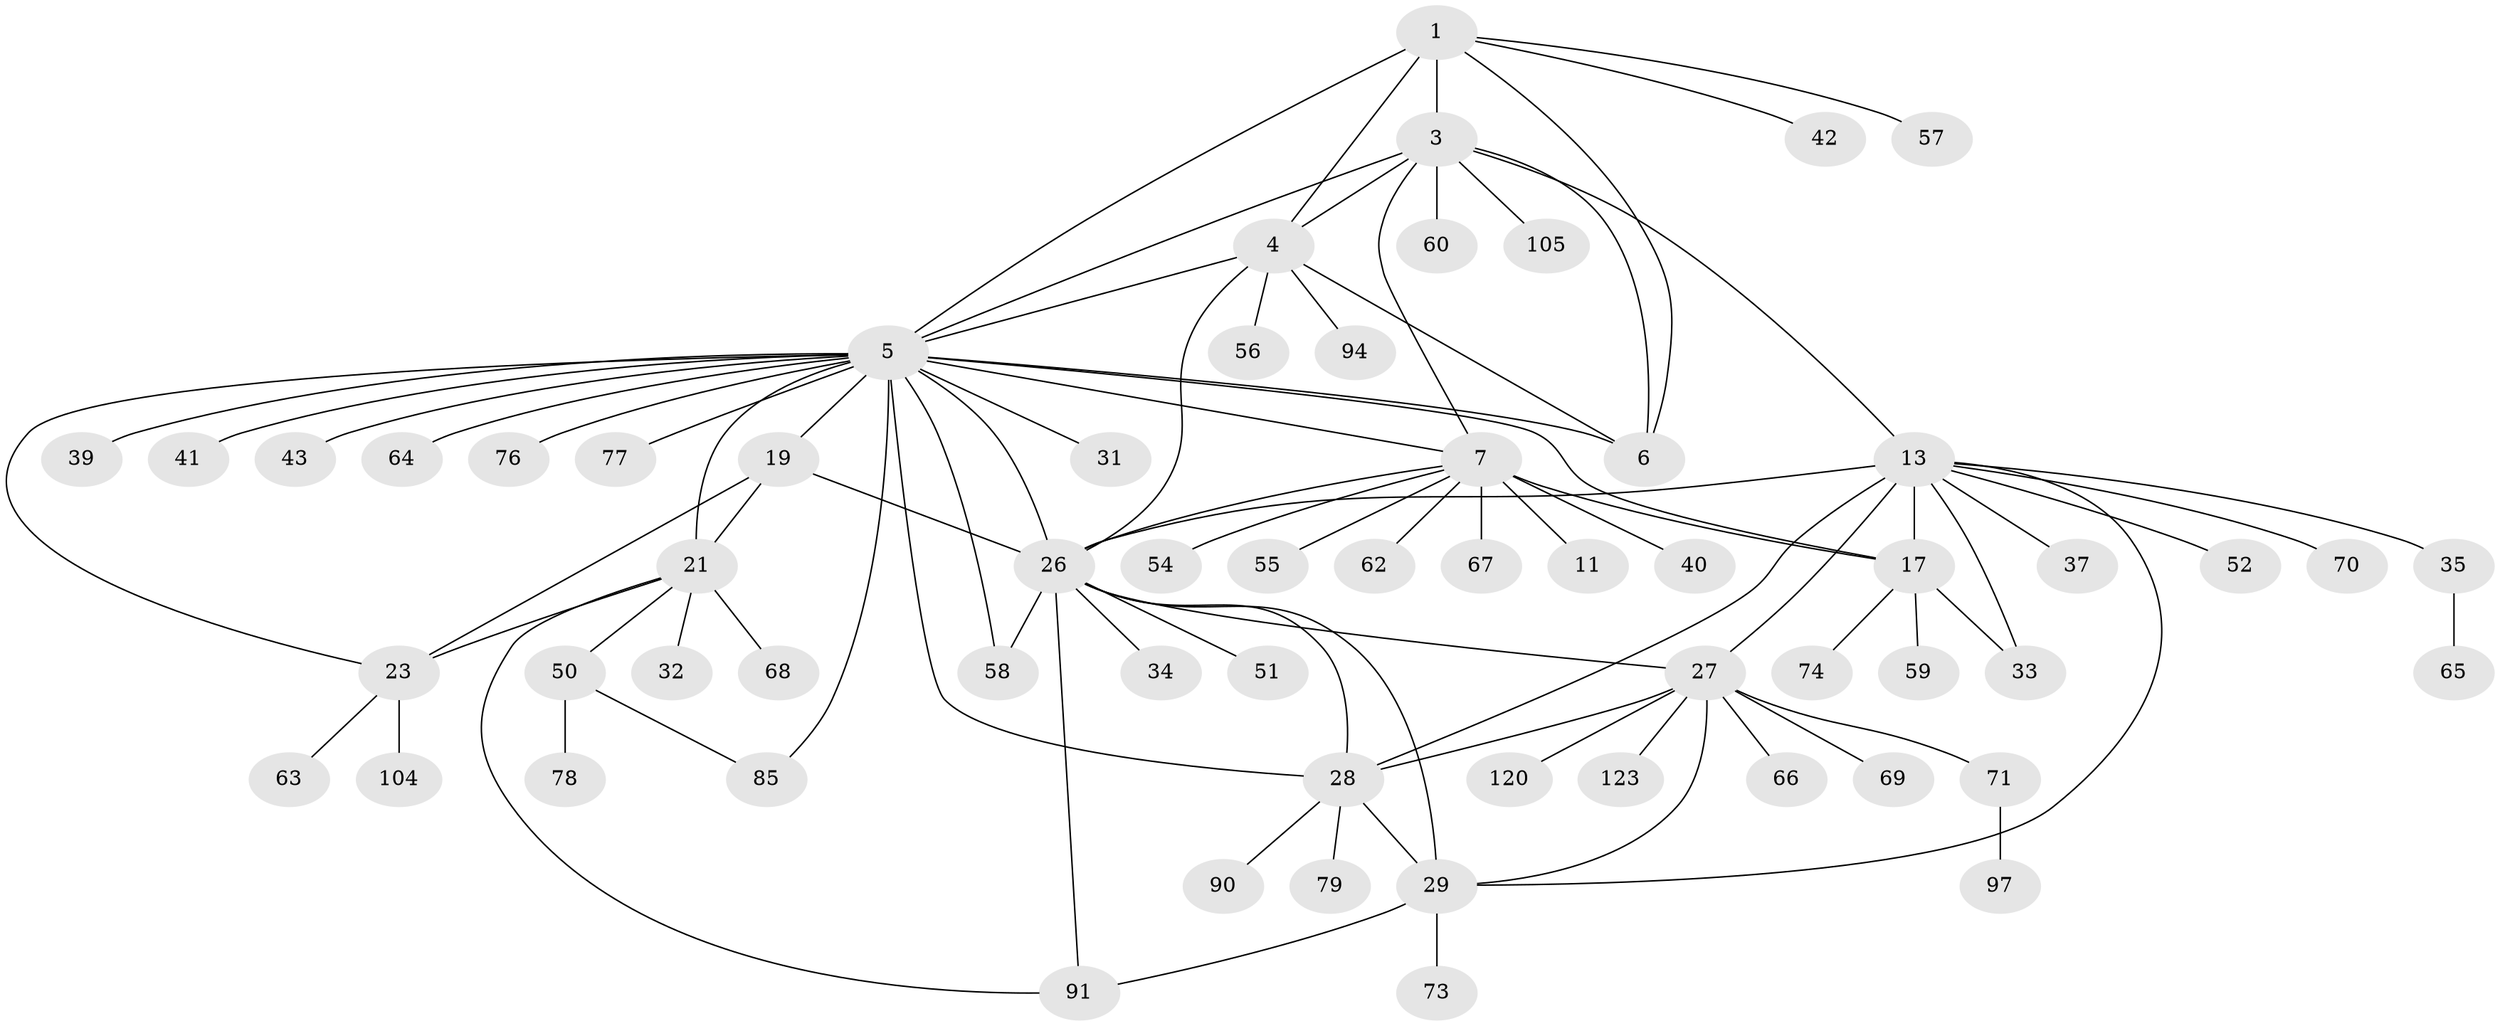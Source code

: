 // original degree distribution, {6: 0.016129032258064516, 8: 0.056451612903225805, 9: 0.03225806451612903, 7: 0.056451612903225805, 10: 0.03225806451612903, 5: 0.016129032258064516, 13: 0.016129032258064516, 20: 0.008064516129032258, 11: 0.008064516129032258, 1: 0.5725806451612904, 2: 0.14516129032258066, 3: 0.04032258064516129}
// Generated by graph-tools (version 1.1) at 2025/19/03/04/25 18:19:42]
// undirected, 62 vertices, 89 edges
graph export_dot {
graph [start="1"]
  node [color=gray90,style=filled];
  1 [super="+2"];
  3;
  4;
  5 [super="+20"];
  6 [super="+48+89+47"];
  7 [super="+108+10+8+9"];
  11 [super="+93"];
  13 [super="+25+99+15+14"];
  17 [super="+45+18+86+96+109+38"];
  19 [super="+22+95+114"];
  21 [super="+72"];
  23;
  26 [super="+30"];
  27;
  28;
  29;
  31;
  32;
  33;
  34;
  35;
  37;
  39;
  40;
  41 [super="+124"];
  42;
  43;
  50;
  51;
  52;
  54 [super="+119"];
  55;
  56;
  57;
  58;
  59;
  60 [super="+115"];
  62;
  63;
  64;
  65;
  66;
  67;
  68;
  69;
  70;
  71;
  73;
  74;
  76;
  77;
  78;
  79;
  85;
  90;
  91 [super="+101"];
  94;
  97 [super="+100"];
  104;
  105;
  120;
  123;
  1 -- 3 [weight=2];
  1 -- 4 [weight=2];
  1 -- 5 [weight=2];
  1 -- 6 [weight=2];
  1 -- 57;
  1 -- 42;
  3 -- 4;
  3 -- 5;
  3 -- 6;
  3 -- 13;
  3 -- 60;
  3 -- 105;
  3 -- 7;
  4 -- 5;
  4 -- 6;
  4 -- 56;
  4 -- 94;
  4 -- 26;
  5 -- 6;
  5 -- 31;
  5 -- 64;
  5 -- 7 [weight=3];
  5 -- 76;
  5 -- 77;
  5 -- 17 [weight=3];
  5 -- 19 [weight=4];
  5 -- 21 [weight=2];
  5 -- 85;
  5 -- 23 [weight=2];
  5 -- 26;
  5 -- 28;
  5 -- 39;
  5 -- 41;
  5 -- 43;
  5 -- 58;
  7 -- 11 [weight=5];
  7 -- 40;
  7 -- 17;
  7 -- 54;
  7 -- 26;
  7 -- 62;
  7 -- 67;
  7 -- 55;
  13 -- 17 [weight=8];
  13 -- 35;
  13 -- 33;
  13 -- 37;
  13 -- 52;
  13 -- 26 [weight=3];
  13 -- 27;
  13 -- 28;
  13 -- 29;
  13 -- 70;
  17 -- 33;
  17 -- 74;
  17 -- 59;
  19 -- 21 [weight=2];
  19 -- 23 [weight=2];
  19 -- 26;
  21 -- 23;
  21 -- 32;
  21 -- 50;
  21 -- 68;
  21 -- 91;
  23 -- 63;
  23 -- 104;
  26 -- 27 [weight=2];
  26 -- 28 [weight=2];
  26 -- 29 [weight=2];
  26 -- 91;
  26 -- 34;
  26 -- 58;
  26 -- 51;
  27 -- 28;
  27 -- 29;
  27 -- 66;
  27 -- 69;
  27 -- 71;
  27 -- 120;
  27 -- 123;
  28 -- 29;
  28 -- 79;
  28 -- 90;
  29 -- 73;
  29 -- 91;
  35 -- 65;
  50 -- 78;
  50 -- 85;
  71 -- 97;
}

